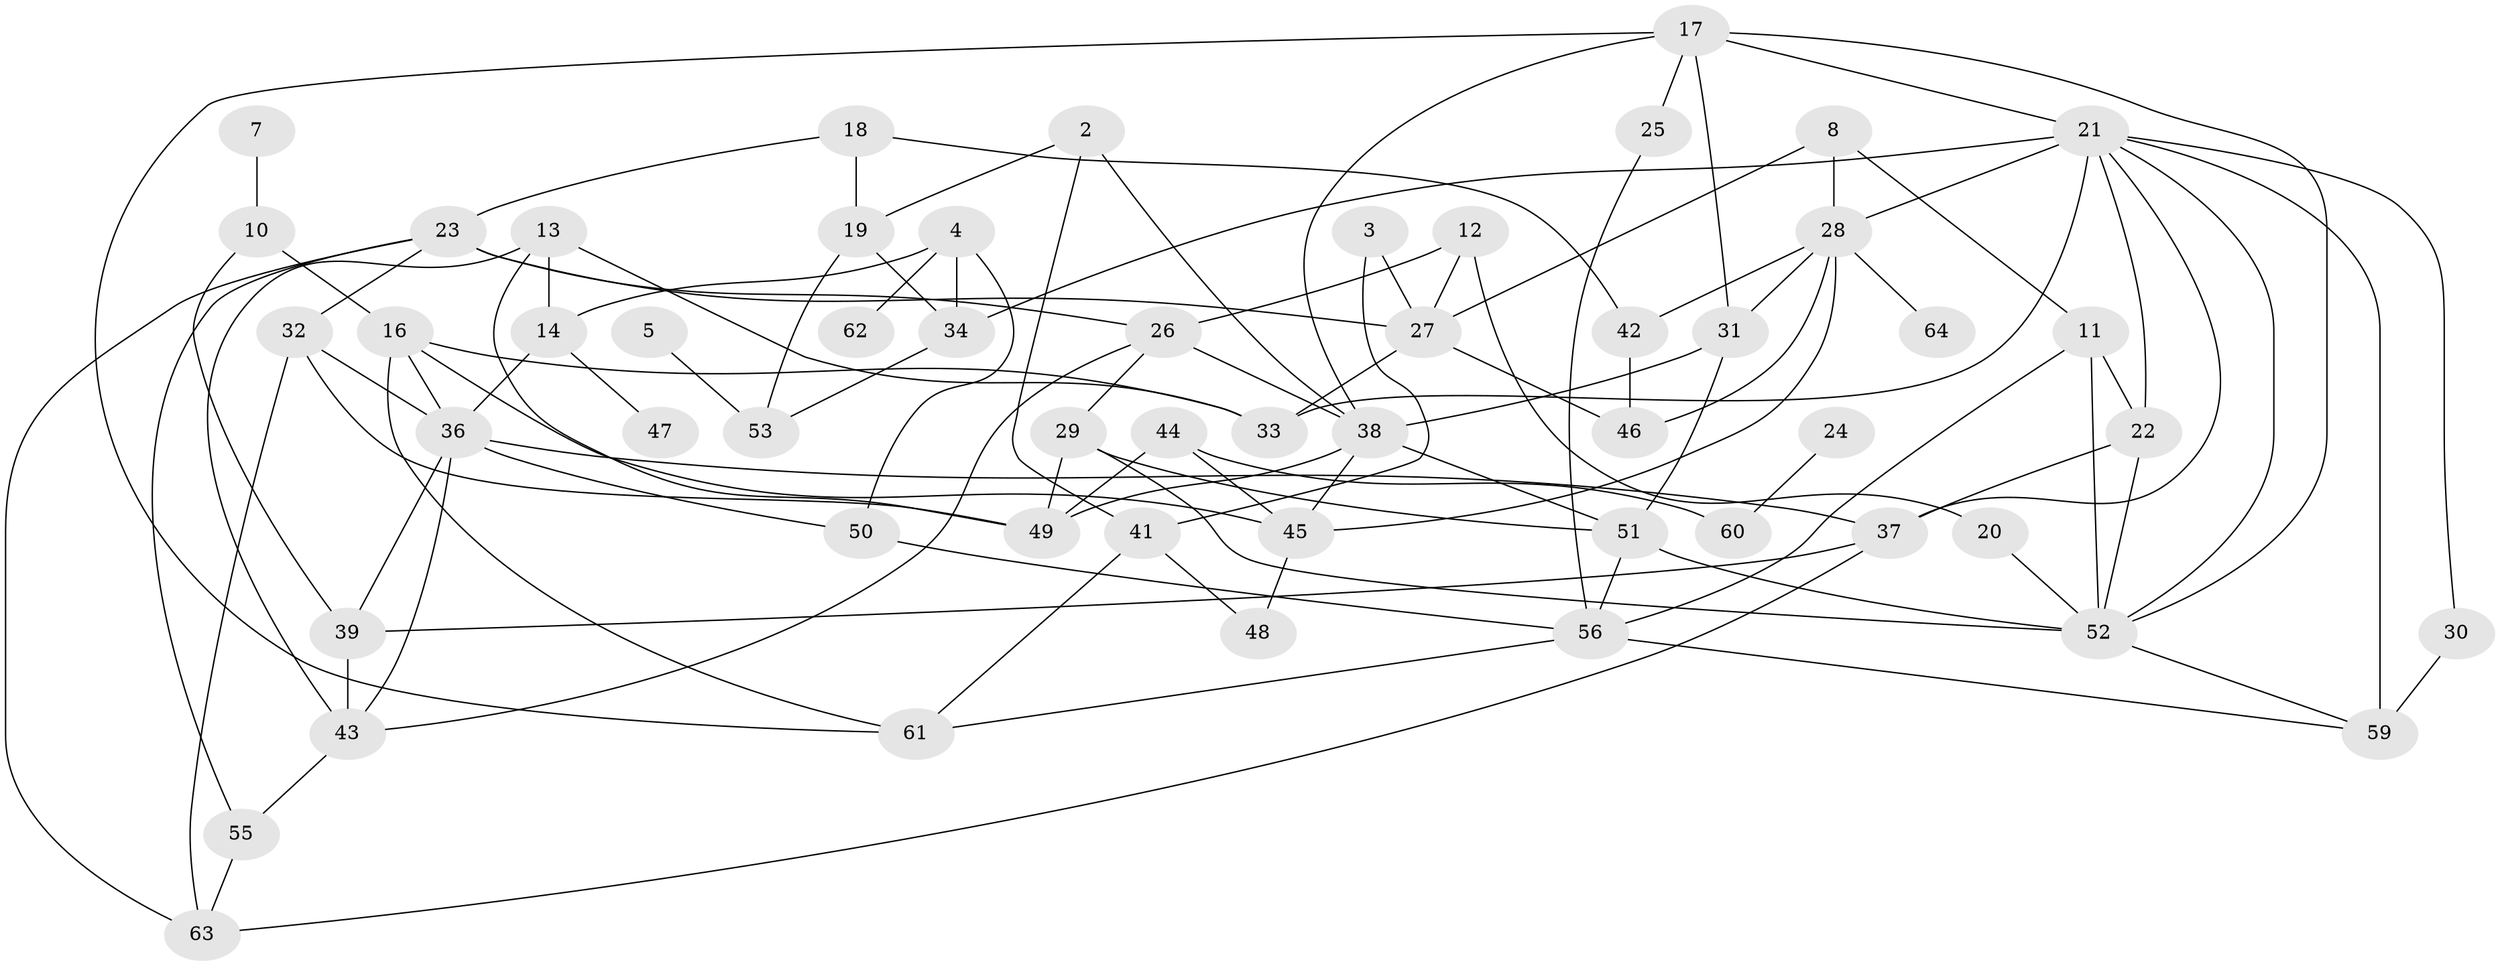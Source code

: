 // original degree distribution, {6: 0.023622047244094488, 3: 0.2440944881889764, 5: 0.08661417322834646, 1: 0.1732283464566929, 0: 0.05511811023622047, 2: 0.23622047244094488, 4: 0.16535433070866143, 9: 0.007874015748031496, 7: 0.007874015748031496}
// Generated by graph-tools (version 1.1) at 2025/00/03/09/25 03:00:44]
// undirected, 55 vertices, 106 edges
graph export_dot {
graph [start="1"]
  node [color=gray90,style=filled];
  2;
  3;
  4;
  5;
  7;
  8;
  10;
  11;
  12;
  13;
  14;
  16;
  17;
  18;
  19;
  20;
  21;
  22;
  23;
  24;
  25;
  26;
  27;
  28;
  29;
  30;
  31;
  32;
  33;
  34;
  36;
  37;
  38;
  39;
  41;
  42;
  43;
  44;
  45;
  46;
  47;
  48;
  49;
  50;
  51;
  52;
  53;
  55;
  56;
  59;
  60;
  61;
  62;
  63;
  64;
  2 -- 19 [weight=1.0];
  2 -- 38 [weight=1.0];
  2 -- 41 [weight=1.0];
  3 -- 27 [weight=1.0];
  3 -- 41 [weight=1.0];
  4 -- 14 [weight=1.0];
  4 -- 34 [weight=1.0];
  4 -- 50 [weight=1.0];
  4 -- 62 [weight=1.0];
  5 -- 53 [weight=1.0];
  7 -- 10 [weight=1.0];
  8 -- 11 [weight=1.0];
  8 -- 27 [weight=1.0];
  8 -- 28 [weight=1.0];
  10 -- 16 [weight=1.0];
  10 -- 39 [weight=1.0];
  11 -- 22 [weight=1.0];
  11 -- 52 [weight=1.0];
  11 -- 56 [weight=1.0];
  12 -- 20 [weight=1.0];
  12 -- 26 [weight=1.0];
  12 -- 27 [weight=1.0];
  13 -- 14 [weight=1.0];
  13 -- 33 [weight=1.0];
  13 -- 43 [weight=1.0];
  13 -- 49 [weight=1.0];
  14 -- 36 [weight=1.0];
  14 -- 47 [weight=2.0];
  16 -- 33 [weight=1.0];
  16 -- 36 [weight=1.0];
  16 -- 45 [weight=1.0];
  16 -- 61 [weight=1.0];
  17 -- 21 [weight=1.0];
  17 -- 25 [weight=1.0];
  17 -- 31 [weight=1.0];
  17 -- 38 [weight=1.0];
  17 -- 52 [weight=1.0];
  17 -- 61 [weight=1.0];
  18 -- 19 [weight=1.0];
  18 -- 23 [weight=1.0];
  18 -- 42 [weight=1.0];
  19 -- 34 [weight=1.0];
  19 -- 53 [weight=1.0];
  20 -- 52 [weight=1.0];
  21 -- 22 [weight=1.0];
  21 -- 28 [weight=1.0];
  21 -- 30 [weight=1.0];
  21 -- 33 [weight=2.0];
  21 -- 34 [weight=2.0];
  21 -- 37 [weight=1.0];
  21 -- 52 [weight=1.0];
  21 -- 59 [weight=2.0];
  22 -- 37 [weight=1.0];
  22 -- 52 [weight=1.0];
  23 -- 26 [weight=2.0];
  23 -- 27 [weight=1.0];
  23 -- 32 [weight=1.0];
  23 -- 55 [weight=1.0];
  23 -- 63 [weight=1.0];
  24 -- 60 [weight=1.0];
  25 -- 56 [weight=1.0];
  26 -- 29 [weight=1.0];
  26 -- 38 [weight=1.0];
  26 -- 43 [weight=1.0];
  27 -- 33 [weight=1.0];
  27 -- 46 [weight=1.0];
  28 -- 31 [weight=1.0];
  28 -- 42 [weight=1.0];
  28 -- 45 [weight=1.0];
  28 -- 46 [weight=1.0];
  28 -- 64 [weight=1.0];
  29 -- 49 [weight=1.0];
  29 -- 51 [weight=1.0];
  29 -- 52 [weight=1.0];
  30 -- 59 [weight=1.0];
  31 -- 38 [weight=1.0];
  31 -- 51 [weight=1.0];
  32 -- 36 [weight=1.0];
  32 -- 49 [weight=1.0];
  32 -- 63 [weight=1.0];
  34 -- 53 [weight=1.0];
  36 -- 37 [weight=1.0];
  36 -- 39 [weight=1.0];
  36 -- 43 [weight=1.0];
  36 -- 50 [weight=1.0];
  37 -- 39 [weight=1.0];
  37 -- 63 [weight=1.0];
  38 -- 45 [weight=1.0];
  38 -- 49 [weight=1.0];
  38 -- 51 [weight=1.0];
  39 -- 43 [weight=1.0];
  41 -- 48 [weight=1.0];
  41 -- 61 [weight=1.0];
  42 -- 46 [weight=1.0];
  43 -- 55 [weight=1.0];
  44 -- 45 [weight=1.0];
  44 -- 49 [weight=1.0];
  44 -- 60 [weight=1.0];
  45 -- 48 [weight=1.0];
  50 -- 56 [weight=1.0];
  51 -- 52 [weight=1.0];
  51 -- 56 [weight=1.0];
  52 -- 59 [weight=1.0];
  55 -- 63 [weight=1.0];
  56 -- 59 [weight=1.0];
  56 -- 61 [weight=1.0];
}

